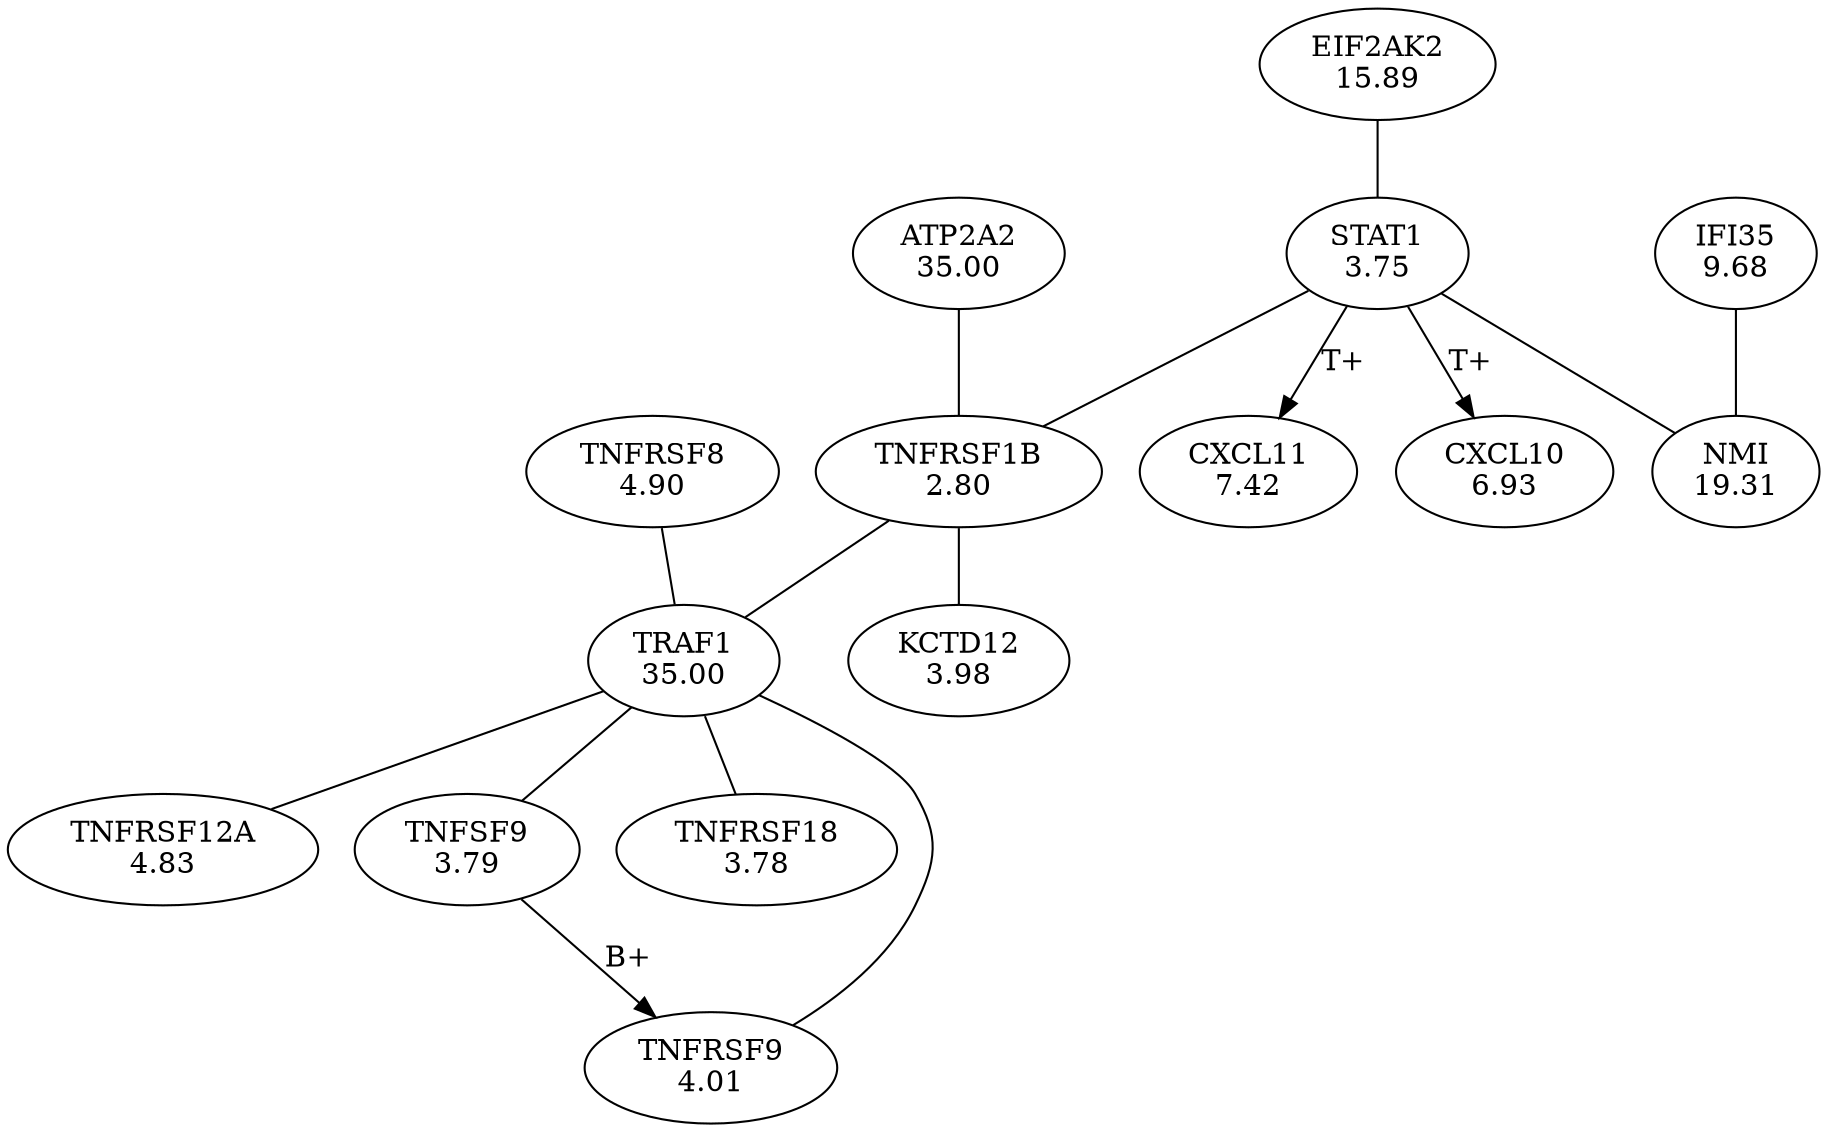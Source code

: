 digraph G {
overlap = scale ;
7815 [label = "KCTD12\n3.98" ] ; 
14639 [label = "TNFRSF1B\n2.80" ] ; 
12337 [label = "ATP2A2\n35.00" ] ; 
10153 [label = "TRAF1\n35.00" ] ; 
6731 [label = "TNFRSF8\n4.90" ] ; 
1552 [label = "TNFRSF12A\n4.83" ] ; 
11731 [label = "TNFRSF9\n4.01" ] ; 
5740 [label = "TNFSF9\n3.79" ] ; 
11826 [label = "TNFRSF18\n3.78" ] ; 
10273 [label = "STAT1\n3.75" ] ; 
823 [label = "NMI\n19.31" ] ; 
11389 [label = "EIF2AK2\n15.89" ] ; 
13518 [label = "IFI35\n9.68" ] ; 
13502 [label = "CXCL11\n7.42" ] ; 
9347 [label = "CXCL10\n6.93" ] ; 
14639 -> 7815 [arrowhead = "none" ]
12337 -> 14639 [arrowhead = "none" ]
14639 -> 10153 [arrowhead = "none" ]
10153 -> 11826 [arrowhead = "none" ]
11731 -> 10153 [arrowhead = "none" ]
6731 -> 10153 [arrowhead = "none" ]
10153 -> 1552 [arrowhead = "none" ]
10153 -> 5740 [arrowhead = "none" ]
5740 -> 11731 [label = "B+" ]
10273 -> 14639 [arrowhead = "none" ]
11389 -> 10273 [arrowhead = "none" ]
10273 -> 13502 [label = "T+" ]
13518 -> 823 [arrowhead = "none" ]
10273 -> 823 [arrowhead = "none" ]
10273 -> 9347 [label = "T+" ]
}
